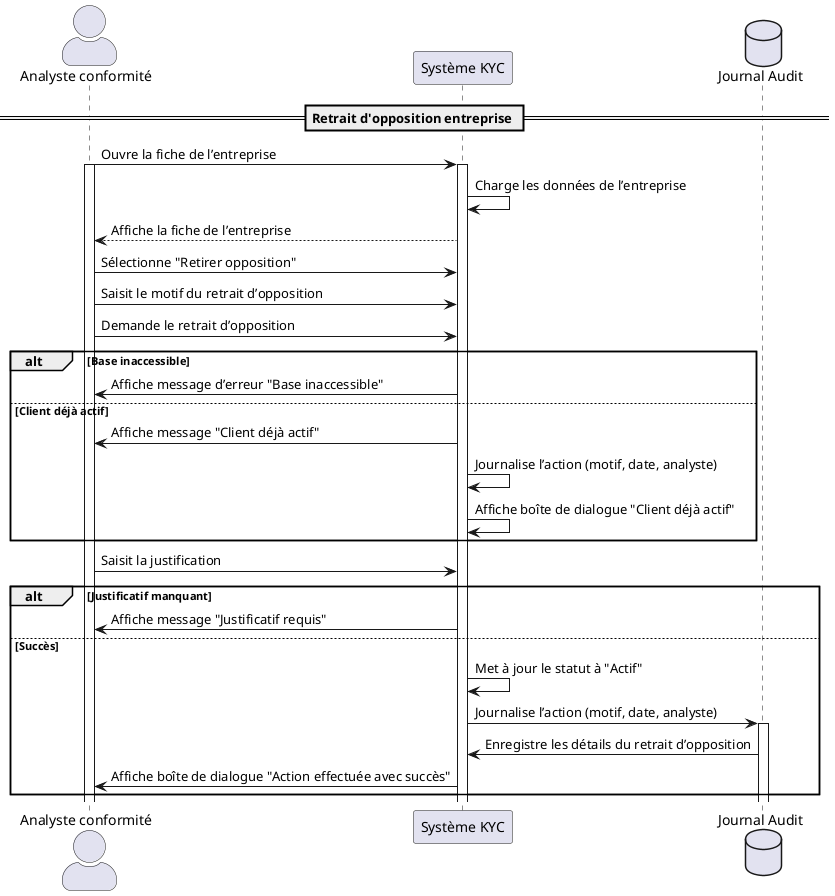 @startuml UC038
skinparam actorStyle awesome

actor "Analyste conformité" as Analyste
participant "Système KYC" as Système
database "Journal Audit" as Journal

== Retrait d'opposition entreprise ==

Analyste -> Système : Ouvre la fiche de l’entreprise
activate Analyste
activate Système
Système -> Système : Charge les données de l’entreprise
Système --> Analyste : Affiche la fiche de l’entreprise
Analyste -> Système : Sélectionne "Retirer opposition"
Analyste -> Système : Saisit le motif du retrait d’opposition
Analyste -> Système : Demande le retrait d’opposition
alt Base inaccessible
    Système -> Analyste : Affiche message d’erreur "Base inaccessible"
else Client déjà actif
    Système -> Analyste : Affiche message "Client déjà actif"
    Système -> Système : Journalise l’action (motif, date, analyste)
    Système -> Système : Affiche boîte de dialogue "Client déjà actif"
    end 
Analyste -> Système : Saisit la justification

alt Justificatif manquant
    Système -> Analyste : Affiche message "Justificatif requis"
else Succès
    Système -> Système : Met à jour le statut à "Actif"
    Système -> Journal : Journalise l’action (motif, date, analyste)
    activate Journal
    Journal -> Système : Enregistre les détails du retrait d’opposition
    Système -> Analyste : Affiche boîte de dialogue "Action effectuée avec succès"
end

@enduml
